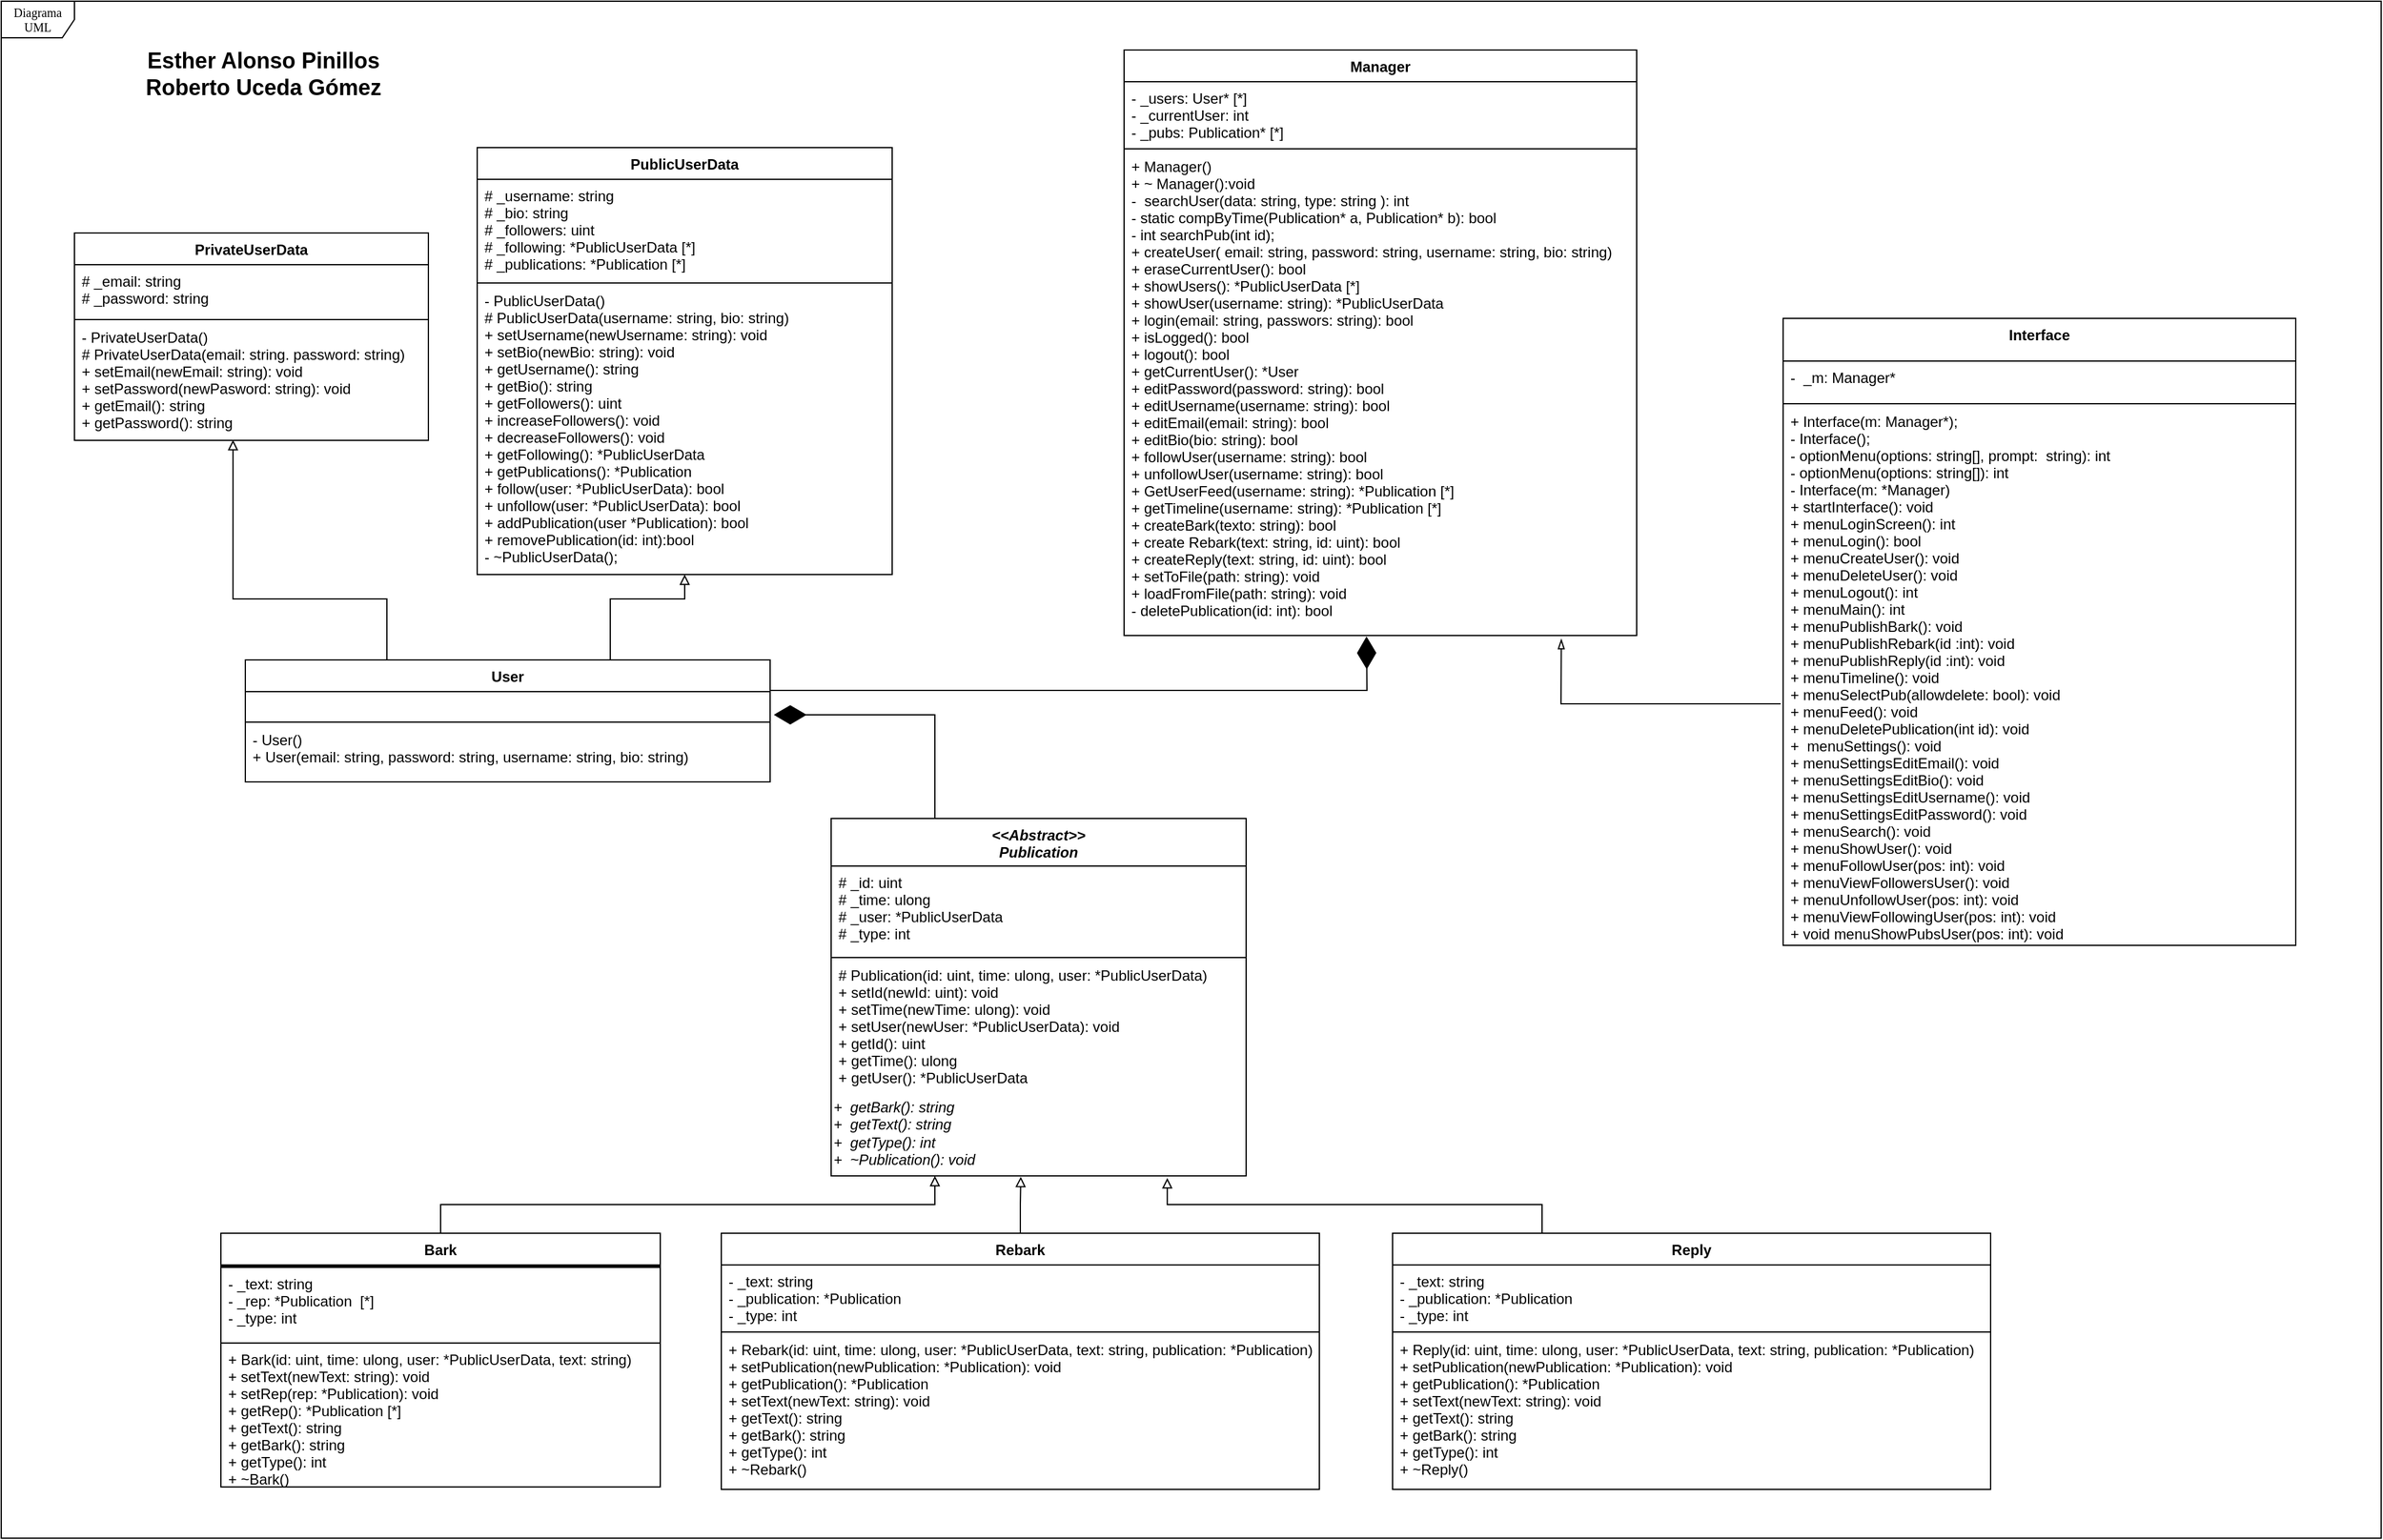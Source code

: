 <mxfile version="12.9.14" type="device"><diagram name="Page-1" id="c4acf3e9-155e-7222-9cf6-157b1a14988f"><mxGraphModel dx="2806" dy="2480" grid="1" gridSize="10" guides="1" tooltips="1" connect="1" arrows="1" fold="1" page="1" pageScale="1" pageWidth="850" pageHeight="1100" background="#ffffff" math="0" shadow="0"><root><mxCell id="0"/><mxCell id="1" parent="0"/><mxCell id="17acba5748e5396b-1" value="Diagrama UML" style="shape=umlFrame;whiteSpace=wrap;html=1;rounded=0;shadow=0;comic=0;labelBackgroundColor=none;strokeWidth=1;fontFamily=Verdana;fontSize=10;align=center;" parent="1" vertex="1"><mxGeometry x="120" y="-60" width="1950" height="1260" as="geometry"/></mxCell><mxCell id="vxBLvdArynGJxuBjIxr0-23" style="edgeStyle=orthogonalEdgeStyle;rounded=0;orthogonalLoop=1;jettySize=auto;html=1;exitX=0.25;exitY=0;exitDx=0;exitDy=0;entryX=0.81;entryY=1.025;entryDx=0;entryDy=0;entryPerimeter=0;endArrow=block;endFill=0;" parent="1" source="vxBLvdArynGJxuBjIxr0-19" target="vxBLvdArynGJxuBjIxr0-14" edge="1"><mxGeometry relative="1" as="geometry"/></mxCell><mxCell id="vxBLvdArynGJxuBjIxr0-15" style="edgeStyle=orthogonalEdgeStyle;rounded=0;orthogonalLoop=1;jettySize=auto;html=1;exitX=0.5;exitY=0;exitDx=0;exitDy=0;entryX=0.25;entryY=1;entryDx=0;entryDy=0;endArrow=block;endFill=0;" parent="1" source="vxBLvdArynGJxuBjIxr0-2" target="vxBLvdArynGJxuBjIxr0-14" edge="1"><mxGeometry relative="1" as="geometry"><mxPoint x="515" y="950" as="sourcePoint"/><mxPoint x="645" y="900" as="targetPoint"/></mxGeometry></mxCell><mxCell id="vxBLvdArynGJxuBjIxr0-32" style="edgeStyle=orthogonalEdgeStyle;rounded=0;orthogonalLoop=1;jettySize=auto;html=1;exitX=0.25;exitY=0;exitDx=0;exitDy=0;entryX=0.448;entryY=0.996;entryDx=0;entryDy=0;entryPerimeter=0;endArrow=block;endFill=0;" parent="1" source="vxBLvdArynGJxuBjIxr0-28" target="um3DY2ln6kd6SF__vK2k-9" edge="1"><mxGeometry relative="1" as="geometry"><Array as="points"><mxPoint x="436" y="480"/><mxPoint x="436" y="430"/><mxPoint x="310" y="430"/></Array></mxGeometry></mxCell><mxCell id="vxBLvdArynGJxuBjIxr0-33" style="edgeStyle=orthogonalEdgeStyle;rounded=0;orthogonalLoop=1;jettySize=auto;html=1;exitX=0.75;exitY=0;exitDx=0;exitDy=0;endArrow=block;endFill=0;" parent="1" source="vxBLvdArynGJxuBjIxr0-28" target="vxBLvdArynGJxuBjIxr0-24" edge="1"><mxGeometry relative="1" as="geometry"><Array as="points"><mxPoint x="619" y="480"/><mxPoint x="619" y="430"/><mxPoint x="680" y="430"/></Array></mxGeometry></mxCell><object label="PublicUserData" User="" id="vxBLvdArynGJxuBjIxr0-24"><mxCell style="swimlane;fontStyle=1;align=center;verticalAlign=top;childLayout=stackLayout;horizontal=1;startSize=26;horizontalStack=0;resizeParent=1;resizeParentMax=0;resizeLast=0;collapsible=1;marginBottom=0;" parent="1" vertex="1"><mxGeometry x="510" y="60" width="340" height="350" as="geometry"><mxRectangle x="220" y="120" width="130" height="26" as="alternateBounds"/></mxGeometry></mxCell></object><mxCell id="vxBLvdArynGJxuBjIxr0-25" value="# _username: string&#10;# _bio: string&#10;# _followers: uint&#10;# _following: *PublicUserData [*]&#10;# _publications: *Publication [*]" style="text;strokeColor=none;fillColor=none;align=left;verticalAlign=top;spacingLeft=4;spacingRight=4;overflow=hidden;rotatable=0;points=[[0,0.5],[1,0.5]];portConstraint=eastwest;" parent="vxBLvdArynGJxuBjIxr0-24" vertex="1"><mxGeometry y="26" width="340" height="84" as="geometry"/></mxCell><mxCell id="vxBLvdArynGJxuBjIxr0-26" value="" style="line;strokeWidth=1;fillColor=none;align=left;verticalAlign=middle;spacingTop=-1;spacingLeft=3;spacingRight=3;rotatable=0;labelPosition=right;points=[];portConstraint=eastwest;" parent="vxBLvdArynGJxuBjIxr0-24" vertex="1"><mxGeometry y="110" width="340" height="2" as="geometry"/></mxCell><mxCell id="vxBLvdArynGJxuBjIxr0-27" value="- PublicUserData()&#10;# PublicUserData(username: string, bio: string)&#10;+ setUsername(newUsername: string): void&#10;+ setBio(newBio: string): void&#10;+ getUsername(): string&#10;+ getBio(): string&#10;+ getFollowers(): uint&#10;+ increaseFollowers(): void&#10;+ decreaseFollowers(): void&#10;+ getFollowing(): *PublicUserData&#10;+ getPublications(): *Publication&#10;+ follow(user: *PublicUserData): bool&#10;+ unfollow(user: *PublicUserData): bool&#10;+ addPublication(user *Publication): bool&#10;+ removePublication(id: int):bool&#10;- ~PublicUserData();&#10;&#10;" style="text;strokeColor=none;fillColor=none;align=left;verticalAlign=top;spacingLeft=4;spacingRight=4;overflow=hidden;rotatable=0;points=[[0,0.5],[1,0.5]];portConstraint=eastwest;" parent="vxBLvdArynGJxuBjIxr0-24" vertex="1"><mxGeometry y="112" width="340" height="238" as="geometry"/></mxCell><object label="PrivateUserData" User="" id="um3DY2ln6kd6SF__vK2k-6"><mxCell style="swimlane;fontStyle=1;align=center;verticalAlign=top;childLayout=stackLayout;horizontal=1;startSize=26;horizontalStack=0;resizeParent=1;resizeParentMax=0;resizeLast=0;collapsible=1;marginBottom=0;" parent="1" vertex="1"><mxGeometry x="180" y="130" width="290" height="170" as="geometry"><mxRectangle x="220" y="120" width="130" height="26" as="alternateBounds"/></mxGeometry></mxCell></object><mxCell id="um3DY2ln6kd6SF__vK2k-7" value="# _email: string&#10;# _password: string&#10;" style="text;strokeColor=none;fillColor=none;align=left;verticalAlign=top;spacingLeft=4;spacingRight=4;overflow=hidden;rotatable=0;points=[[0,0.5],[1,0.5]];portConstraint=eastwest;" parent="um3DY2ln6kd6SF__vK2k-6" vertex="1"><mxGeometry y="26" width="290" height="44" as="geometry"/></mxCell><mxCell id="um3DY2ln6kd6SF__vK2k-8" value="" style="line;strokeWidth=1;fillColor=none;align=left;verticalAlign=middle;spacingTop=-1;spacingLeft=3;spacingRight=3;rotatable=0;labelPosition=right;points=[];portConstraint=eastwest;" parent="um3DY2ln6kd6SF__vK2k-6" vertex="1"><mxGeometry y="70" width="290" height="2" as="geometry"/></mxCell><mxCell id="um3DY2ln6kd6SF__vK2k-9" value="- PrivateUserData()&#10;# PrivateUserData(email: string. password: string)&#10;+ setEmail(newEmail: string): void&#10;+ setPassword(newPasword: string): void&#10;+ getEmail(): string&#10;+ getPassword(): string&#10;&#10;" style="text;strokeColor=none;fillColor=none;align=left;verticalAlign=top;spacingLeft=4;spacingRight=4;overflow=hidden;rotatable=0;points=[[0,0.5],[1,0.5]];portConstraint=eastwest;" parent="um3DY2ln6kd6SF__vK2k-6" vertex="1"><mxGeometry y="72" width="290" height="98" as="geometry"/></mxCell><object label="Reply" User="" id="vxBLvdArynGJxuBjIxr0-19"><mxCell style="swimlane;fontStyle=1;align=center;verticalAlign=top;childLayout=stackLayout;horizontal=1;startSize=26;horizontalStack=0;resizeParent=1;resizeParentMax=0;resizeLast=0;collapsible=1;marginBottom=0;" parent="1" vertex="1"><mxGeometry x="1260" y="950" width="490" height="210" as="geometry"><mxRectangle x="220" y="120" width="130" height="26" as="alternateBounds"/></mxGeometry></mxCell></object><mxCell id="vxBLvdArynGJxuBjIxr0-20" value="- _text: string&#10;- _publication: *Publication&#10;- _type: int" style="text;strokeColor=none;fillColor=none;align=left;verticalAlign=top;spacingLeft=4;spacingRight=4;overflow=hidden;rotatable=0;points=[[0,0.5],[1,0.5]];portConstraint=eastwest;" parent="vxBLvdArynGJxuBjIxr0-19" vertex="1"><mxGeometry y="26" width="490" height="54" as="geometry"/></mxCell><mxCell id="vxBLvdArynGJxuBjIxr0-21" value="" style="line;strokeWidth=1;fillColor=none;align=left;verticalAlign=middle;spacingTop=-1;spacingLeft=3;spacingRight=3;rotatable=0;labelPosition=right;points=[];portConstraint=eastwest;" parent="vxBLvdArynGJxuBjIxr0-19" vertex="1"><mxGeometry y="80" width="490" height="2" as="geometry"/></mxCell><mxCell id="vxBLvdArynGJxuBjIxr0-22" value="+ Reply(id: uint, time: ulong, user: *PublicUserData, text: string, publication: *Publication)&#10;+ setPublication(newPublication: *Publication): void&#10;+ getPublication(): *Publication&#10;+ setText(newText: string): void&#10;+ getText(): string&#10;+ getBark(): string&#10;+ getType(): int&#10;+ ~Reply()&#10;&#10;" style="text;strokeColor=none;fillColor=none;align=left;verticalAlign=top;spacingLeft=4;spacingRight=4;overflow=hidden;rotatable=0;points=[[0,0.5],[1,0.5]];portConstraint=eastwest;" parent="vxBLvdArynGJxuBjIxr0-19" vertex="1"><mxGeometry y="82" width="490" height="128" as="geometry"/></mxCell><object label="Bark" User="" id="vxBLvdArynGJxuBjIxr0-2"><mxCell style="swimlane;fontStyle=1;align=center;verticalAlign=top;childLayout=stackLayout;horizontal=1;startSize=26;horizontalStack=0;resizeParent=1;resizeParentMax=0;resizeLast=0;collapsible=1;marginBottom=0;" parent="1" vertex="1"><mxGeometry x="300" y="950" width="360" height="208" as="geometry"><mxRectangle x="220" y="120" width="130" height="26" as="alternateBounds"/></mxGeometry></mxCell></object><mxCell id="vxBLvdArynGJxuBjIxr0-4" value="" style="line;strokeWidth=1;fillColor=none;align=left;verticalAlign=middle;spacingTop=-1;spacingLeft=3;spacingRight=3;rotatable=0;labelPosition=right;points=[];portConstraint=eastwest;" parent="vxBLvdArynGJxuBjIxr0-2" vertex="1"><mxGeometry y="26" width="360" height="2" as="geometry"/></mxCell><mxCell id="vxBLvdArynGJxuBjIxr0-3" value="- _text: string&#10;- _rep: *Publication  [*]&#10;- _type: int&#10;&#10;" style="text;strokeColor=#000000;fillColor=none;align=left;verticalAlign=top;spacingLeft=4;spacingRight=4;overflow=hidden;rotatable=0;points=[[0,0.5],[1,0.5]];portConstraint=eastwest;strokeWidth=1;" parent="vxBLvdArynGJxuBjIxr0-2" vertex="1"><mxGeometry y="28" width="360" height="62" as="geometry"/></mxCell><mxCell id="vxBLvdArynGJxuBjIxr0-5" value="+ Bark(id: uint, time: ulong, user: *PublicUserData, text: string)&#10;+ setText(newText: string): void&#10;+ setRep(rep: *Publication): void&#10;+ getRep(): *Publication [*]&#10;+ getText(): string&#10;+ getBark(): string&#10;+ getType(): int&#10;+ ~Bark()&#10;&#10;" style="text;strokeColor=none;fillColor=none;align=left;verticalAlign=top;spacingLeft=4;spacingRight=4;overflow=hidden;rotatable=0;points=[[0,0.5],[1,0.5]];portConstraint=eastwest;" parent="vxBLvdArynGJxuBjIxr0-2" vertex="1"><mxGeometry y="90" width="360" height="118" as="geometry"/></mxCell><object label="Rebark" User="" id="vxBLvdArynGJxuBjIxr0-6"><mxCell style="swimlane;fontStyle=1;align=center;verticalAlign=top;childLayout=stackLayout;horizontal=1;startSize=26;horizontalStack=0;resizeParent=1;resizeParentMax=0;resizeLast=0;collapsible=1;marginBottom=0;" parent="1" vertex="1"><mxGeometry x="710" y="950" width="490" height="210" as="geometry"><mxRectangle x="220" y="120" width="130" height="26" as="alternateBounds"/></mxGeometry></mxCell></object><mxCell id="vxBLvdArynGJxuBjIxr0-7" value="- _text: string&#10;- _publication: *Publication&#10;- _type: int" style="text;strokeColor=none;fillColor=none;align=left;verticalAlign=top;spacingLeft=4;spacingRight=4;overflow=hidden;rotatable=0;points=[[0,0.5],[1,0.5]];portConstraint=eastwest;" parent="vxBLvdArynGJxuBjIxr0-6" vertex="1"><mxGeometry y="26" width="490" height="54" as="geometry"/></mxCell><mxCell id="vxBLvdArynGJxuBjIxr0-8" value="" style="line;strokeWidth=1;fillColor=none;align=left;verticalAlign=middle;spacingTop=-1;spacingLeft=3;spacingRight=3;rotatable=0;labelPosition=right;points=[];portConstraint=eastwest;" parent="vxBLvdArynGJxuBjIxr0-6" vertex="1"><mxGeometry y="80" width="490" height="2" as="geometry"/></mxCell><mxCell id="vxBLvdArynGJxuBjIxr0-9" value="+ Rebark(id: uint, time: ulong, user: *PublicUserData, text: string, publication: *Publication)&#10;+ setPublication(newPublication: *Publication): void&#10;+ getPublication(): *Publication&#10;+ setText(newText: string): void&#10;+ getText(): string&#10;+ getBark(): string&#10;+ getType(): int&#10;+ ~Rebark()&#10;&#10;" style="text;strokeColor=none;fillColor=none;align=left;verticalAlign=top;spacingLeft=4;spacingRight=4;overflow=hidden;rotatable=0;points=[[0,0.5],[1,0.5]];portConstraint=eastwest;" parent="vxBLvdArynGJxuBjIxr0-6" vertex="1"><mxGeometry y="82" width="490" height="128" as="geometry"/></mxCell><object label="&lt;&lt;Abstract&gt;&gt;&#10;Publication" User="" id="um3DY2ln6kd6SF__vK2k-10"><mxCell style="swimlane;fontStyle=3;align=center;verticalAlign=top;childLayout=stackLayout;horizontal=1;startSize=39;horizontalStack=0;resizeParent=1;resizeParentMax=0;resizeLast=0;collapsible=1;marginBottom=0;" parent="1" vertex="1"><mxGeometry x="800" y="610" width="340" height="293" as="geometry"><mxRectangle x="220" y="120" width="130" height="26" as="alternateBounds"/></mxGeometry></mxCell></object><mxCell id="um3DY2ln6kd6SF__vK2k-11" value="# _id: uint&#10;# _time: ulong&#10;# _user: *PublicUserData&#10;# _type: int&#10;" style="text;strokeColor=none;fillColor=none;align=left;verticalAlign=top;spacingLeft=4;spacingRight=4;overflow=hidden;rotatable=0;points=[[0,0.5],[1,0.5]];portConstraint=eastwest;" parent="um3DY2ln6kd6SF__vK2k-10" vertex="1"><mxGeometry y="39" width="340" height="74" as="geometry"/></mxCell><mxCell id="um3DY2ln6kd6SF__vK2k-12" value="" style="line;strokeWidth=1;fillColor=none;align=left;verticalAlign=middle;spacingTop=-1;spacingLeft=3;spacingRight=3;rotatable=0;labelPosition=right;points=[];portConstraint=eastwest;" parent="um3DY2ln6kd6SF__vK2k-10" vertex="1"><mxGeometry y="113" width="340" height="2" as="geometry"/></mxCell><mxCell id="um3DY2ln6kd6SF__vK2k-13" value="# Publication(id: uint, time: ulong, user: *PublicUserData)&#10;+ setId(newId: uint): void&#10;+ setTime(newTime: ulong): void&#10;+ setUser(newUser: *PublicUserData): void&#10;+ getId(): uint&#10;+ getTime(): ulong &#10;+ getUser(): *PublicUserData" style="text;strokeColor=none;fillColor=none;align=left;verticalAlign=top;spacingLeft=4;spacingRight=4;overflow=hidden;rotatable=0;points=[[0,0.5],[1,0.5]];portConstraint=eastwest;fontStyle=0" parent="um3DY2ln6kd6SF__vK2k-10" vertex="1"><mxGeometry y="115" width="340" height="108" as="geometry"/></mxCell><mxCell id="vxBLvdArynGJxuBjIxr0-14" value="&lt;span&gt;&lt;i&gt;+&amp;nbsp; getBark(): string&lt;br&gt;&lt;div&gt;+&amp;nbsp; getText(): string&lt;/div&gt;&lt;div&gt;+&amp;nbsp; getType(): int&lt;/div&gt;&lt;/i&gt;&lt;/span&gt;&lt;span&gt;&lt;i&gt;&lt;div&gt;+&amp;nbsp; ~Publication(): void&lt;/div&gt;&lt;/i&gt;&lt;/span&gt;" style="text;html=1;strokeColor=none;fillColor=none;align=left;verticalAlign=middle;whiteSpace=wrap;rounded=0;" parent="um3DY2ln6kd6SF__vK2k-10" vertex="1"><mxGeometry y="223" width="340" height="70" as="geometry"/></mxCell><object label="User" User="" id="vxBLvdArynGJxuBjIxr0-28"><mxCell style="swimlane;fontStyle=1;align=center;verticalAlign=top;childLayout=stackLayout;horizontal=1;startSize=26;horizontalStack=0;resizeParent=1;resizeParentMax=0;resizeLast=0;collapsible=1;marginBottom=0;" parent="1" vertex="1"><mxGeometry x="320" y="480" width="430" height="100" as="geometry"><mxRectangle x="220" y="120" width="130" height="26" as="alternateBounds"/></mxGeometry></mxCell></object><mxCell id="vxBLvdArynGJxuBjIxr0-29" value=" " style="text;strokeColor=none;fillColor=none;align=left;verticalAlign=top;spacingLeft=4;spacingRight=4;overflow=hidden;rotatable=0;points=[[0,0.5],[1,0.5]];portConstraint=eastwest;" parent="vxBLvdArynGJxuBjIxr0-28" vertex="1"><mxGeometry y="26" width="430" height="24" as="geometry"/></mxCell><mxCell id="vxBLvdArynGJxuBjIxr0-30" value="" style="line;strokeWidth=1;fillColor=none;align=left;verticalAlign=middle;spacingTop=-1;spacingLeft=3;spacingRight=3;rotatable=0;labelPosition=right;points=[];portConstraint=eastwest;" parent="vxBLvdArynGJxuBjIxr0-28" vertex="1"><mxGeometry y="50" width="430" height="2" as="geometry"/></mxCell><mxCell id="vxBLvdArynGJxuBjIxr0-31" value="- User()&#10;+ User(email: string, password: string, username: string, bio: string)&#10;&#10;" style="text;strokeColor=none;fillColor=none;align=left;verticalAlign=top;spacingLeft=4;spacingRight=4;overflow=hidden;rotatable=0;points=[[0,0.5],[1,0.5]];portConstraint=eastwest;" parent="vxBLvdArynGJxuBjIxr0-28" vertex="1"><mxGeometry y="52" width="430" height="48" as="geometry"/></mxCell><mxCell id="Yc_iBGxFOU2yRjEIMnAe-1" value="" style="endArrow=diamondThin;endFill=1;endSize=24;html=1;exitX=0.25;exitY=0;exitDx=0;exitDy=0;entryX=1.007;entryY=0.792;entryDx=0;entryDy=0;entryPerimeter=0;rounded=0;" parent="1" source="um3DY2ln6kd6SF__vK2k-10" target="vxBLvdArynGJxuBjIxr0-29" edge="1"><mxGeometry width="160" relative="1" as="geometry"><mxPoint x="720" y="710" as="sourcePoint"/><mxPoint x="880" y="710" as="targetPoint"/><Array as="points"><mxPoint x="885" y="525"/></Array></mxGeometry></mxCell><mxCell id="Yc_iBGxFOU2yRjEIMnAe-2" value="" style="endArrow=diamondThin;endFill=1;endSize=24;html=1;exitX=1;exitY=0.25;exitDx=0;exitDy=0;entryX=0.473;entryY=1.002;entryDx=0;entryDy=0;entryPerimeter=0;rounded=0;" parent="1" source="vxBLvdArynGJxuBjIxr0-28" target="vxBLvdArynGJxuBjIxr0-42" edge="1"><mxGeometry width="160" relative="1" as="geometry"><mxPoint x="910" y="560" as="sourcePoint"/><mxPoint x="1070" y="560" as="targetPoint"/><Array as="points"><mxPoint x="1000" y="505"/><mxPoint x="1239" y="505"/></Array></mxGeometry></mxCell><mxCell id="ktpy8mF1JyBtijqvDZ5j-1" value="&lt;div style=&quot;font-size: 18px;&quot;&gt;Esther Alonso Pinillos&lt;/div&gt;&lt;div style=&quot;font-size: 18px;&quot;&gt;Roberto Uceda Gómez&lt;br style=&quot;font-size: 18px;&quot;&gt;&lt;/div&gt;" style="text;html=1;strokeColor=none;fillColor=none;align=center;verticalAlign=middle;whiteSpace=wrap;rounded=0;fontSize=18;fontStyle=1" parent="1" vertex="1"><mxGeometry x="230" y="-10" width="210" height="20" as="geometry"/></mxCell><mxCell id="8V7Ma3tSumqwzU70O4af-1" style="edgeStyle=orthogonalEdgeStyle;rounded=0;orthogonalLoop=1;jettySize=auto;html=1;exitX=0.5;exitY=0;exitDx=0;exitDy=0;entryX=0.457;entryY=1.01;entryDx=0;entryDy=0;endArrow=block;endFill=0;entryPerimeter=0;" edge="1" parent="1" source="vxBLvdArynGJxuBjIxr0-6" target="vxBLvdArynGJxuBjIxr0-14"><mxGeometry relative="1" as="geometry"><mxPoint x="490" y="960" as="sourcePoint"/><mxPoint x="895" y="920" as="targetPoint"/></mxGeometry></mxCell><object label="Manager" User="" id="vxBLvdArynGJxuBjIxr0-39"><mxCell style="swimlane;fontStyle=1;align=center;verticalAlign=top;childLayout=stackLayout;horizontal=1;startSize=26;horizontalStack=0;resizeParent=1;resizeParentMax=0;resizeLast=0;collapsible=1;marginBottom=0;" parent="1" vertex="1"><mxGeometry x="1040" y="-20" width="420" height="480" as="geometry"><mxRectangle x="1180" y="50" width="130" height="26" as="alternateBounds"/></mxGeometry></mxCell></object><mxCell id="vxBLvdArynGJxuBjIxr0-40" value="- _users: User* [*]&#10;- _currentUser: int&#10;- _pubs: Publication* [*]" style="text;strokeColor=none;fillColor=none;align=left;verticalAlign=top;spacingLeft=4;spacingRight=4;overflow=hidden;rotatable=0;points=[[0,0.5],[1,0.5]];portConstraint=eastwest;" parent="vxBLvdArynGJxuBjIxr0-39" vertex="1"><mxGeometry y="26" width="420" height="54" as="geometry"/></mxCell><mxCell id="vxBLvdArynGJxuBjIxr0-41" value="" style="line;strokeWidth=1;fillColor=none;align=left;verticalAlign=middle;spacingTop=-1;spacingLeft=3;spacingRight=3;rotatable=0;labelPosition=right;points=[];portConstraint=eastwest;" parent="vxBLvdArynGJxuBjIxr0-39" vertex="1"><mxGeometry y="80" width="420" height="2" as="geometry"/></mxCell><mxCell id="vxBLvdArynGJxuBjIxr0-42" value="+ Manager()&#10;+ ~ Manager():void&#10;-  searchUser(data: string, type: string ): int&#10;- static compByTime(Publication* a, Publication* b): bool&#10;- int searchPub(int id);&#10;+ createUser( email: string, password: string, username: string, bio: string)&#10;+ eraseCurrentUser(): bool&#10;+ showUsers(): *PublicUserData [*]&#10;+ showUser(username: string): *PublicUserData&#10;+ login(email: string, passwors: string): bool&#10;+ isLogged(): bool&#10;+ logout(): bool&#10;+ getCurrentUser(): *User&#10;+ editPassword(password: string): bool&#10;+ editUsername(username: string): bool&#10;+ editEmail(email: string): bool&#10;+ editBio(bio: string): bool&#10;+ followUser(username: string): bool&#10;+ unfollowUser(username: string): bool&#10;+ GetUserFeed(username: string): *Publication [*]&#10;+ getTimeline(username: string): *Publication [*]&#10;+ createBark(texto: string): bool&#10;+ create Rebark(text: string, id: uint): bool&#10;+ createReply(text: string, id: uint): bool&#10;+ setToFile(path: string): void&#10;+ loadFromFile(path: string): void&#10;- deletePublication(id: int): bool" style="text;strokeColor=none;fillColor=none;align=left;verticalAlign=top;spacingLeft=4;spacingRight=4;overflow=hidden;rotatable=0;points=[[0,0.5],[1,0.5]];portConstraint=eastwest;" parent="vxBLvdArynGJxuBjIxr0-39" vertex="1"><mxGeometry y="82" width="420" height="398" as="geometry"/></mxCell><mxCell id="8V7Ma3tSumqwzU70O4af-6" value="" style="endArrow=none;endFill=0;endSize=24;html=1;rounded=0;exitX=0.853;exitY=1.007;exitDx=0;exitDy=0;exitPerimeter=0;startArrow=blockThin;startFill=0;" edge="1" parent="1" source="vxBLvdArynGJxuBjIxr0-42"><mxGeometry width="160" relative="1" as="geometry"><mxPoint x="1467" y="217" as="sourcePoint"/><mxPoint x="1578" y="516" as="targetPoint"/><Array as="points"><mxPoint x="1398" y="516"/></Array></mxGeometry></mxCell><object label="Interface" User="" id="8V7Ma3tSumqwzU70O4af-2"><mxCell style="swimlane;fontStyle=1;align=center;verticalAlign=top;childLayout=stackLayout;horizontal=1;startSize=35;horizontalStack=0;resizeParent=1;resizeParentMax=0;resizeLast=0;collapsible=1;marginBottom=0;" vertex="1" parent="1"><mxGeometry x="1580" y="200" width="420" height="514" as="geometry"><mxRectangle x="1180" y="50" width="130" height="26" as="alternateBounds"/></mxGeometry></mxCell></object><mxCell id="8V7Ma3tSumqwzU70O4af-3" value="-  _m: Manager*" style="text;strokeColor=none;fillColor=none;align=left;verticalAlign=top;spacingLeft=4;spacingRight=4;overflow=hidden;rotatable=0;points=[[0,0.5],[1,0.5]];portConstraint=eastwest;" vertex="1" parent="8V7Ma3tSumqwzU70O4af-2"><mxGeometry y="35" width="420" height="34" as="geometry"/></mxCell><mxCell id="8V7Ma3tSumqwzU70O4af-4" value="" style="line;strokeWidth=1;fillColor=none;align=left;verticalAlign=middle;spacingTop=-1;spacingLeft=3;spacingRight=3;rotatable=0;labelPosition=right;points=[];portConstraint=eastwest;" vertex="1" parent="8V7Ma3tSumqwzU70O4af-2"><mxGeometry y="69" width="420" height="2" as="geometry"/></mxCell><mxCell id="8V7Ma3tSumqwzU70O4af-5" value="+ Interface(m: Manager*);&#10;- Interface();&#10;- optionMenu(options: string[], prompt:  string): int&#10;- optionMenu(options: string[]): int&#10;- Interface(m: *Manager)&#10;+ startInterface(): void&#10;+ menuLoginScreen(): int&#10;+ menuLogin(): bool&#10;+ menuCreateUser(): void&#10;+ menuDeleteUser(): void&#10;+ menuLogout(): int&#10;+ menuMain(): int&#10;+ menuPublishBark(): void&#10;+ menuPublishRebark(id :int): void&#10;+ menuPublishReply(id :int): void&#10;+ menuTimeline(): void&#10;+ menuSelectPub(allowdelete: bool): void&#10;+ menuFeed(): void&#10;+ menuDeletePublication(int id): void&#10;+  menuSettings(): void&#10;+ menuSettingsEditEmail(): void&#10;+ menuSettingsEditBio(): void&#10;+ menuSettingsEditUsername(): void&#10;+ menuSettingsEditPassword(): void&#10;+ menuSearch(): void&#10;+ menuShowUser(): void&#10;+ menuFollowUser(pos: int): void&#10;+ menuViewFollowersUser(): void&#10;+ menuUnfollowUser(pos: int): void&#10;+ menuViewFollowingUser(pos: int): void&#10;+ void menuShowPubsUser(pos: int): void" style="text;strokeColor=none;fillColor=none;align=left;verticalAlign=top;spacingLeft=4;spacingRight=4;overflow=hidden;rotatable=0;points=[[0,0.5],[1,0.5]];portConstraint=eastwest;" vertex="1" parent="8V7Ma3tSumqwzU70O4af-2"><mxGeometry y="71" width="420" height="443" as="geometry"/></mxCell></root></mxGraphModel></diagram></mxfile>